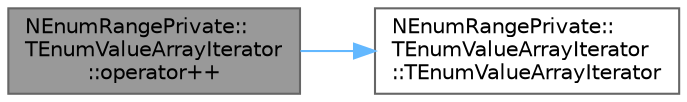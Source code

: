 digraph "NEnumRangePrivate::TEnumValueArrayIterator::operator++"
{
 // INTERACTIVE_SVG=YES
 // LATEX_PDF_SIZE
  bgcolor="transparent";
  edge [fontname=Helvetica,fontsize=10,labelfontname=Helvetica,labelfontsize=10];
  node [fontname=Helvetica,fontsize=10,shape=box,height=0.2,width=0.4];
  rankdir="LR";
  Node1 [id="Node000001",label="NEnumRangePrivate::\lTEnumValueArrayIterator\l::operator++",height=0.2,width=0.4,color="gray40", fillcolor="grey60", style="filled", fontcolor="black",tooltip=" "];
  Node1 -> Node2 [id="edge1_Node000001_Node000002",color="steelblue1",style="solid",tooltip=" "];
  Node2 [id="Node000002",label="NEnumRangePrivate::\lTEnumValueArrayIterator\l::TEnumValueArrayIterator",height=0.2,width=0.4,color="grey40", fillcolor="white", style="filled",URL="$d2/d10/structNEnumRangePrivate_1_1TEnumValueArrayIterator.html#a9b0a03ea471a7868d09706abb4054321",tooltip=" "];
}
